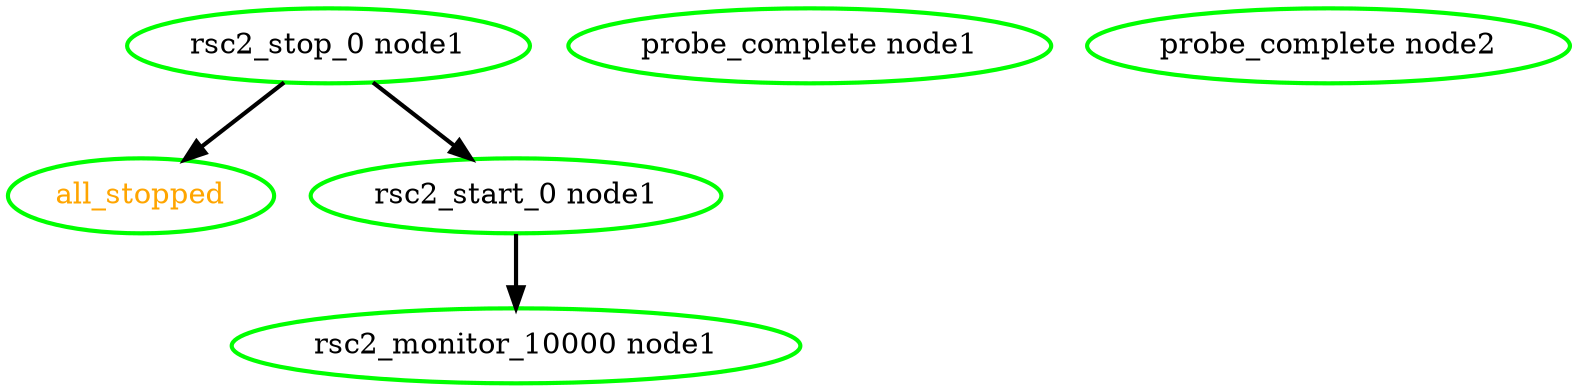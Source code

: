 digraph "g" {
"all_stopped" [ style=bold color="green" fontcolor="orange"]
"probe_complete node1" [ style=bold color="green" fontcolor="black"]
"probe_complete node2" [ style=bold color="green" fontcolor="black"]
"rsc2_monitor_10000 node1" [ style=bold color="green" fontcolor="black"]
"rsc2_start_0 node1" -> "rsc2_monitor_10000 node1" [ style = bold]
"rsc2_start_0 node1" [ style=bold color="green" fontcolor="black"]
"rsc2_stop_0 node1" -> "all_stopped" [ style = bold]
"rsc2_stop_0 node1" -> "rsc2_start_0 node1" [ style = bold]
"rsc2_stop_0 node1" [ style=bold color="green" fontcolor="black"]
}
